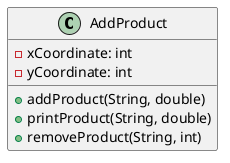 @startuml
class AddProduct{
- xCoordinate: int
- yCoordinate: int
+ addProduct(String, double)
+ printProduct(String, double)
+ removeProduct(String, int)
}
@enduml

@startuml
class baseTemplate{
- {private} companyName: String
- xValue: int
- yValue: int
- specificProduct: ArrayList<String>
- amountOfSpecificProduct: ArrayList <int>
- totalSum: double
- frame: JFrame
+ addWindow(int, int)
+ setCompanyName(String)
+ setTotalSum(double)
+ getTotalSum(double)
+ totalNumberOfSpecificProduct(String, int)
}
@enduml


@startuml
class totalSum{
- numberOfItemsBought: int
- grandTotal: double
+ printGrandTotal(int, double)
+ setNumberOfItemsBought(int)
}
@enduml

@startuml
participant "addProduct" as AP
participant "baseTemplate" as BT
participant "totalSum" as TS
AP -> BT : printProduct(String, double)
AP -> TS : addProduct(String, double)
TS -> BT : printGrandTotal(int, double)
@enduml
